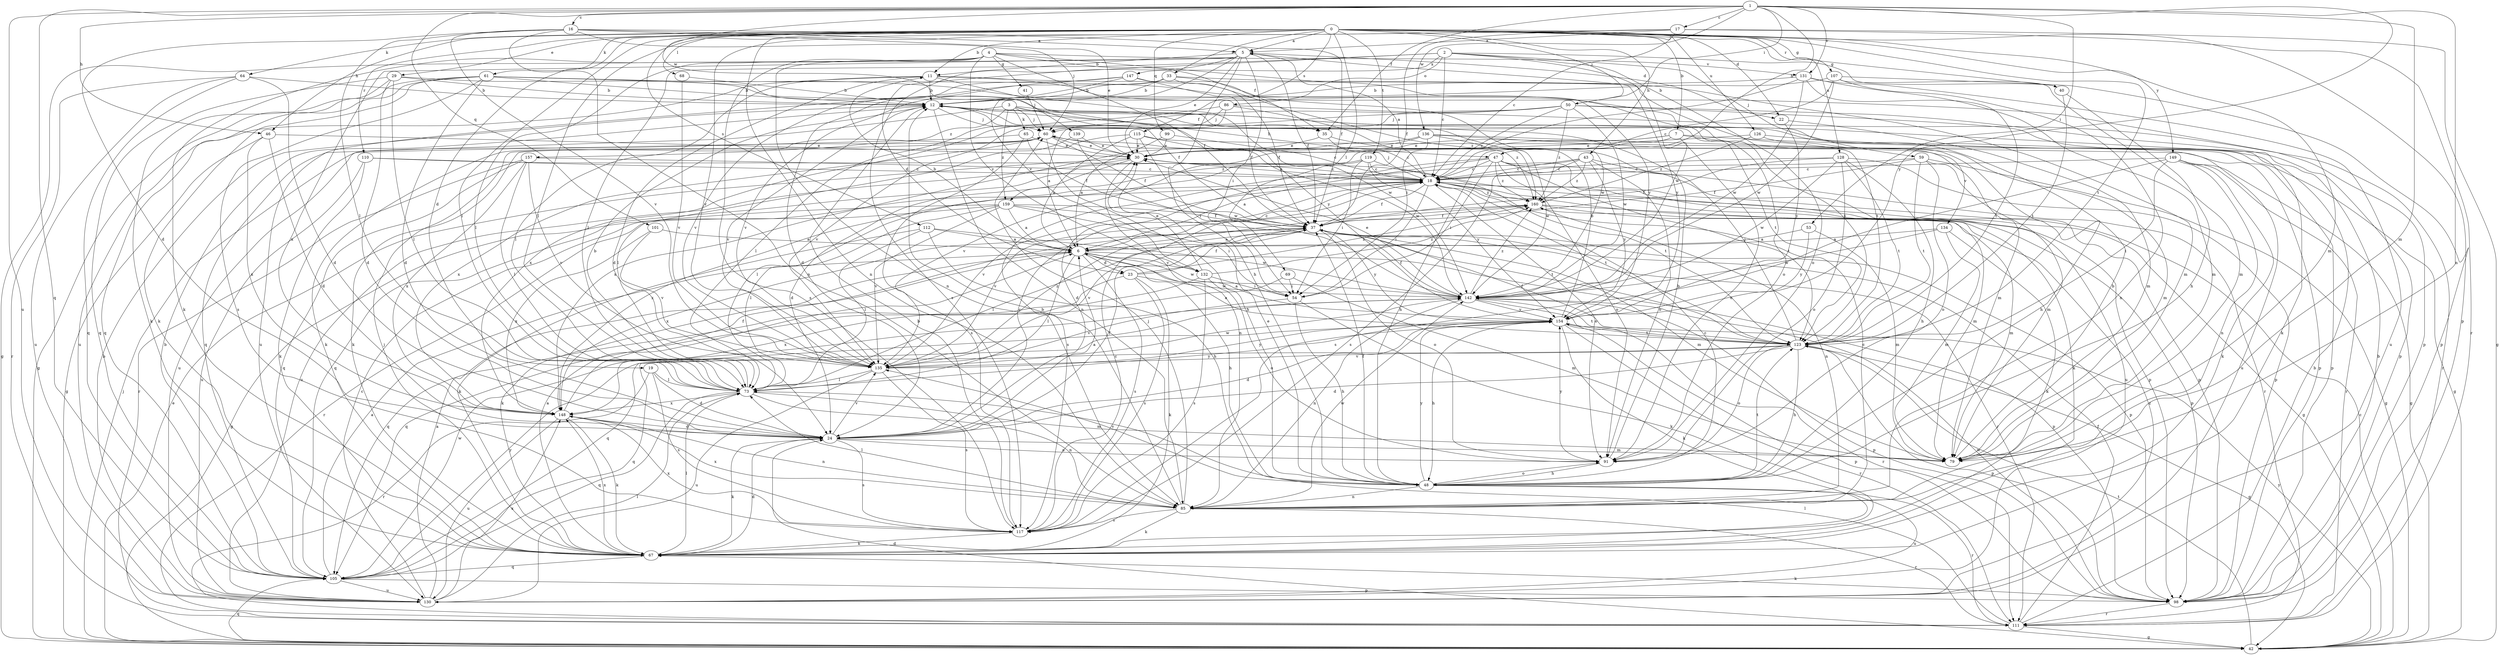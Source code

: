 strict digraph  {
0;
1;
2;
3;
4;
5;
6;
7;
11;
12;
16;
17;
18;
19;
22;
23;
24;
29;
30;
33;
35;
37;
40;
41;
42;
43;
46;
47;
48;
50;
53;
54;
59;
60;
61;
64;
65;
67;
68;
69;
73;
79;
85;
86;
91;
98;
99;
101;
105;
107;
110;
111;
112;
115;
117;
119;
123;
126;
128;
130;
131;
132;
134;
135;
136;
139;
142;
147;
148;
149;
154;
157;
159;
160;
0 -> 5  [label=a];
0 -> 7  [label=b];
0 -> 11  [label=b];
0 -> 19  [label=d];
0 -> 22  [label=d];
0 -> 29  [label=e];
0 -> 33  [label=f];
0 -> 40  [label=g];
0 -> 43  [label=h];
0 -> 46  [label=h];
0 -> 50  [label=i];
0 -> 61  [label=k];
0 -> 64  [label=k];
0 -> 68  [label=l];
0 -> 69  [label=l];
0 -> 73  [label=l];
0 -> 79  [label=m];
0 -> 85  [label=n];
0 -> 98  [label=p];
0 -> 99  [label=q];
0 -> 107  [label=r];
0 -> 110  [label=r];
0 -> 112  [label=s];
0 -> 115  [label=s];
0 -> 119  [label=t];
0 -> 123  [label=t];
0 -> 126  [label=u];
0 -> 128  [label=u];
0 -> 149  [label=y];
1 -> 16  [label=c];
1 -> 17  [label=c];
1 -> 35  [label=f];
1 -> 46  [label=h];
1 -> 47  [label=h];
1 -> 50  [label=i];
1 -> 53  [label=i];
1 -> 79  [label=m];
1 -> 85  [label=n];
1 -> 101  [label=q];
1 -> 105  [label=q];
1 -> 130  [label=u];
1 -> 131  [label=v];
1 -> 136  [label=w];
1 -> 139  [label=w];
1 -> 154  [label=y];
2 -> 18  [label=c];
2 -> 40  [label=g];
2 -> 59  [label=j];
2 -> 73  [label=l];
2 -> 86  [label=o];
2 -> 91  [label=o];
2 -> 117  [label=s];
2 -> 142  [label=w];
2 -> 147  [label=x];
3 -> 35  [label=f];
3 -> 47  [label=h];
3 -> 60  [label=j];
3 -> 65  [label=k];
3 -> 105  [label=q];
3 -> 123  [label=t];
3 -> 157  [label=z];
3 -> 159  [label=z];
4 -> 35  [label=f];
4 -> 37  [label=f];
4 -> 41  [label=g];
4 -> 67  [label=k];
4 -> 73  [label=l];
4 -> 85  [label=n];
4 -> 117  [label=s];
4 -> 131  [label=v];
4 -> 132  [label=v];
4 -> 154  [label=y];
5 -> 11  [label=b];
5 -> 22  [label=d];
5 -> 23  [label=d];
5 -> 30  [label=e];
5 -> 37  [label=f];
5 -> 42  [label=g];
5 -> 48  [label=h];
5 -> 54  [label=i];
5 -> 132  [label=v];
5 -> 148  [label=x];
5 -> 154  [label=y];
6 -> 11  [label=b];
6 -> 18  [label=c];
6 -> 23  [label=d];
6 -> 48  [label=h];
6 -> 67  [label=k];
6 -> 73  [label=l];
6 -> 98  [label=p];
6 -> 117  [label=s];
6 -> 132  [label=v];
6 -> 142  [label=w];
7 -> 30  [label=e];
7 -> 48  [label=h];
7 -> 91  [label=o];
7 -> 98  [label=p];
7 -> 134  [label=v];
7 -> 159  [label=z];
11 -> 12  [label=b];
11 -> 24  [label=d];
11 -> 73  [label=l];
11 -> 79  [label=m];
11 -> 91  [label=o];
11 -> 130  [label=u];
11 -> 154  [label=y];
12 -> 60  [label=j];
12 -> 85  [label=n];
12 -> 135  [label=v];
16 -> 5  [label=a];
16 -> 24  [label=d];
16 -> 30  [label=e];
16 -> 37  [label=f];
16 -> 60  [label=j];
16 -> 73  [label=l];
16 -> 85  [label=n];
16 -> 135  [label=v];
17 -> 5  [label=a];
17 -> 18  [label=c];
17 -> 37  [label=f];
17 -> 42  [label=g];
17 -> 73  [label=l];
17 -> 111  [label=r];
17 -> 135  [label=v];
18 -> 5  [label=a];
18 -> 30  [label=e];
18 -> 37  [label=f];
18 -> 42  [label=g];
18 -> 54  [label=i];
18 -> 60  [label=j];
18 -> 67  [label=k];
18 -> 79  [label=m];
18 -> 91  [label=o];
18 -> 123  [label=t];
18 -> 135  [label=v];
18 -> 148  [label=x];
18 -> 160  [label=z];
19 -> 24  [label=d];
19 -> 73  [label=l];
19 -> 111  [label=r];
19 -> 117  [label=s];
22 -> 79  [label=m];
22 -> 154  [label=y];
23 -> 37  [label=f];
23 -> 67  [label=k];
23 -> 105  [label=q];
23 -> 117  [label=s];
23 -> 142  [label=w];
23 -> 160  [label=z];
24 -> 6  [label=a];
24 -> 18  [label=c];
24 -> 37  [label=f];
24 -> 67  [label=k];
24 -> 79  [label=m];
24 -> 91  [label=o];
24 -> 117  [label=s];
24 -> 135  [label=v];
29 -> 12  [label=b];
29 -> 24  [label=d];
29 -> 67  [label=k];
29 -> 73  [label=l];
29 -> 98  [label=p];
29 -> 105  [label=q];
30 -> 18  [label=c];
30 -> 24  [label=d];
30 -> 85  [label=n];
30 -> 130  [label=u];
33 -> 12  [label=b];
33 -> 37  [label=f];
33 -> 123  [label=t];
33 -> 130  [label=u];
33 -> 135  [label=v];
33 -> 142  [label=w];
35 -> 18  [label=c];
35 -> 30  [label=e];
35 -> 79  [label=m];
37 -> 6  [label=a];
37 -> 73  [label=l];
37 -> 79  [label=m];
37 -> 91  [label=o];
37 -> 98  [label=p];
37 -> 111  [label=r];
37 -> 135  [label=v];
37 -> 148  [label=x];
37 -> 154  [label=y];
40 -> 48  [label=h];
40 -> 123  [label=t];
41 -> 60  [label=j];
42 -> 18  [label=c];
42 -> 24  [label=d];
42 -> 30  [label=e];
42 -> 60  [label=j];
42 -> 105  [label=q];
42 -> 123  [label=t];
42 -> 154  [label=y];
43 -> 18  [label=c];
43 -> 24  [label=d];
43 -> 91  [label=o];
43 -> 111  [label=r];
43 -> 117  [label=s];
43 -> 154  [label=y];
43 -> 160  [label=z];
46 -> 24  [label=d];
46 -> 30  [label=e];
46 -> 42  [label=g];
46 -> 148  [label=x];
47 -> 6  [label=a];
47 -> 18  [label=c];
47 -> 54  [label=i];
47 -> 91  [label=o];
47 -> 98  [label=p];
47 -> 117  [label=s];
47 -> 123  [label=t];
47 -> 130  [label=u];
47 -> 160  [label=z];
48 -> 18  [label=c];
48 -> 30  [label=e];
48 -> 37  [label=f];
48 -> 85  [label=n];
48 -> 91  [label=o];
48 -> 111  [label=r];
48 -> 123  [label=t];
48 -> 130  [label=u];
48 -> 135  [label=v];
48 -> 154  [label=y];
50 -> 18  [label=c];
50 -> 60  [label=j];
50 -> 67  [label=k];
50 -> 98  [label=p];
50 -> 135  [label=v];
50 -> 142  [label=w];
50 -> 148  [label=x];
50 -> 160  [label=z];
53 -> 6  [label=a];
53 -> 79  [label=m];
53 -> 154  [label=y];
54 -> 48  [label=h];
54 -> 67  [label=k];
54 -> 135  [label=v];
59 -> 18  [label=c];
59 -> 37  [label=f];
59 -> 42  [label=g];
59 -> 79  [label=m];
59 -> 91  [label=o];
59 -> 123  [label=t];
60 -> 30  [label=e];
60 -> 37  [label=f];
60 -> 48  [label=h];
60 -> 67  [label=k];
60 -> 148  [label=x];
61 -> 12  [label=b];
61 -> 24  [label=d];
61 -> 37  [label=f];
61 -> 42  [label=g];
61 -> 67  [label=k];
61 -> 105  [label=q];
61 -> 117  [label=s];
61 -> 123  [label=t];
61 -> 142  [label=w];
64 -> 12  [label=b];
64 -> 24  [label=d];
64 -> 105  [label=q];
64 -> 111  [label=r];
64 -> 130  [label=u];
65 -> 30  [label=e];
65 -> 37  [label=f];
65 -> 117  [label=s];
65 -> 130  [label=u];
67 -> 6  [label=a];
67 -> 24  [label=d];
67 -> 60  [label=j];
67 -> 73  [label=l];
67 -> 105  [label=q];
67 -> 148  [label=x];
68 -> 12  [label=b];
68 -> 135  [label=v];
69 -> 54  [label=i];
69 -> 79  [label=m];
69 -> 148  [label=x];
73 -> 12  [label=b];
73 -> 79  [label=m];
73 -> 85  [label=n];
73 -> 105  [label=q];
73 -> 148  [label=x];
73 -> 154  [label=y];
79 -> 12  [label=b];
85 -> 12  [label=b];
85 -> 18  [label=c];
85 -> 60  [label=j];
85 -> 67  [label=k];
85 -> 73  [label=l];
85 -> 111  [label=r];
85 -> 117  [label=s];
85 -> 142  [label=w];
85 -> 148  [label=x];
86 -> 6  [label=a];
86 -> 60  [label=j];
86 -> 73  [label=l];
86 -> 111  [label=r];
86 -> 160  [label=z];
91 -> 12  [label=b];
91 -> 48  [label=h];
91 -> 154  [label=y];
98 -> 12  [label=b];
98 -> 67  [label=k];
98 -> 111  [label=r];
98 -> 142  [label=w];
99 -> 6  [label=a];
99 -> 18  [label=c];
99 -> 30  [label=e];
101 -> 6  [label=a];
101 -> 135  [label=v];
101 -> 148  [label=x];
105 -> 6  [label=a];
105 -> 12  [label=b];
105 -> 98  [label=p];
105 -> 130  [label=u];
105 -> 142  [label=w];
105 -> 154  [label=y];
107 -> 12  [label=b];
107 -> 18  [label=c];
107 -> 79  [label=m];
107 -> 85  [label=n];
107 -> 98  [label=p];
107 -> 142  [label=w];
110 -> 18  [label=c];
110 -> 67  [label=k];
110 -> 98  [label=p];
110 -> 130  [label=u];
111 -> 12  [label=b];
111 -> 37  [label=f];
111 -> 42  [label=g];
111 -> 73  [label=l];
112 -> 6  [label=a];
112 -> 48  [label=h];
112 -> 67  [label=k];
112 -> 73  [label=l];
112 -> 142  [label=w];
115 -> 6  [label=a];
115 -> 30  [label=e];
115 -> 54  [label=i];
115 -> 67  [label=k];
115 -> 98  [label=p];
115 -> 142  [label=w];
117 -> 12  [label=b];
117 -> 18  [label=c];
117 -> 67  [label=k];
117 -> 148  [label=x];
119 -> 18  [label=c];
119 -> 54  [label=i];
119 -> 73  [label=l];
119 -> 105  [label=q];
119 -> 123  [label=t];
119 -> 154  [label=y];
123 -> 6  [label=a];
123 -> 24  [label=d];
123 -> 37  [label=f];
123 -> 42  [label=g];
123 -> 48  [label=h];
123 -> 60  [label=j];
123 -> 91  [label=o];
123 -> 98  [label=p];
123 -> 105  [label=q];
123 -> 135  [label=v];
126 -> 30  [label=e];
126 -> 42  [label=g];
126 -> 48  [label=h];
126 -> 160  [label=z];
128 -> 18  [label=c];
128 -> 37  [label=f];
128 -> 48  [label=h];
128 -> 91  [label=o];
128 -> 98  [label=p];
128 -> 123  [label=t];
128 -> 142  [label=w];
130 -> 6  [label=a];
130 -> 12  [label=b];
130 -> 18  [label=c];
130 -> 73  [label=l];
130 -> 148  [label=x];
130 -> 160  [label=z];
131 -> 12  [label=b];
131 -> 54  [label=i];
131 -> 79  [label=m];
131 -> 123  [label=t];
131 -> 130  [label=u];
131 -> 142  [label=w];
132 -> 30  [label=e];
132 -> 54  [label=i];
132 -> 91  [label=o];
132 -> 105  [label=q];
132 -> 117  [label=s];
132 -> 160  [label=z];
134 -> 6  [label=a];
134 -> 67  [label=k];
134 -> 79  [label=m];
134 -> 142  [label=w];
135 -> 73  [label=l];
135 -> 117  [label=s];
135 -> 130  [label=u];
135 -> 142  [label=w];
135 -> 154  [label=y];
135 -> 160  [label=z];
136 -> 30  [label=e];
136 -> 79  [label=m];
136 -> 130  [label=u];
136 -> 135  [label=v];
136 -> 142  [label=w];
136 -> 148  [label=x];
139 -> 30  [label=e];
139 -> 73  [label=l];
139 -> 142  [label=w];
142 -> 30  [label=e];
142 -> 37  [label=f];
142 -> 85  [label=n];
142 -> 98  [label=p];
142 -> 105  [label=q];
142 -> 111  [label=r];
142 -> 123  [label=t];
142 -> 154  [label=y];
142 -> 160  [label=z];
147 -> 12  [label=b];
147 -> 24  [label=d];
147 -> 37  [label=f];
147 -> 135  [label=v];
147 -> 160  [label=z];
148 -> 24  [label=d];
148 -> 37  [label=f];
148 -> 67  [label=k];
148 -> 85  [label=n];
148 -> 130  [label=u];
149 -> 18  [label=c];
149 -> 42  [label=g];
149 -> 67  [label=k];
149 -> 85  [label=n];
149 -> 111  [label=r];
149 -> 117  [label=s];
149 -> 123  [label=t];
154 -> 6  [label=a];
154 -> 12  [label=b];
154 -> 24  [label=d];
154 -> 48  [label=h];
154 -> 67  [label=k];
154 -> 98  [label=p];
154 -> 111  [label=r];
154 -> 123  [label=t];
157 -> 18  [label=c];
157 -> 73  [label=l];
157 -> 105  [label=q];
157 -> 111  [label=r];
157 -> 135  [label=v];
157 -> 148  [label=x];
159 -> 6  [label=a];
159 -> 37  [label=f];
159 -> 42  [label=g];
159 -> 54  [label=i];
159 -> 73  [label=l];
159 -> 111  [label=r];
159 -> 123  [label=t];
159 -> 135  [label=v];
160 -> 37  [label=f];
160 -> 79  [label=m];
160 -> 85  [label=n];
160 -> 98  [label=p];
160 -> 135  [label=v];
}
